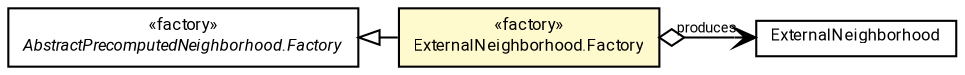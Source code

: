 #!/usr/local/bin/dot
#
# Class diagram 
# Generated by UMLGraph version R5_7_2-60-g0e99a6 (http://www.spinellis.gr/umlgraph/)
#

digraph G {
	graph [fontnames="svg"]
	edge [fontname="Roboto",fontsize=7,labelfontname="Roboto",labelfontsize=7,color="black"];
	node [fontname="Roboto",fontcolor="black",fontsize=8,shape=plaintext,margin=0,width=0,height=0];
	nodesep=0.15;
	ranksep=0.25;
	rankdir=LR;
	// de.lmu.ifi.dbs.elki.algorithm.outlier.spatial.neighborhood.AbstractPrecomputedNeighborhood.Factory<O>
	c4187480 [label=<<table title="de.lmu.ifi.dbs.elki.algorithm.outlier.spatial.neighborhood.AbstractPrecomputedNeighborhood.Factory" border="0" cellborder="1" cellspacing="0" cellpadding="2" href="AbstractPrecomputedNeighborhood.Factory.html" target="_parent">
		<tr><td><table border="0" cellspacing="0" cellpadding="1">
		<tr><td align="center" balign="center"> &#171;factory&#187; </td></tr>
		<tr><td align="center" balign="center"> <font face="Roboto"><i>AbstractPrecomputedNeighborhood.Factory</i></font> </td></tr>
		</table></td></tr>
		</table>>, URL="AbstractPrecomputedNeighborhood.Factory.html"];
	// de.lmu.ifi.dbs.elki.algorithm.outlier.spatial.neighborhood.ExternalNeighborhood
	c4187489 [label=<<table title="de.lmu.ifi.dbs.elki.algorithm.outlier.spatial.neighborhood.ExternalNeighborhood" border="0" cellborder="1" cellspacing="0" cellpadding="2" href="ExternalNeighborhood.html" target="_parent">
		<tr><td><table border="0" cellspacing="0" cellpadding="1">
		<tr><td align="center" balign="center"> <font face="Roboto">ExternalNeighborhood</font> </td></tr>
		</table></td></tr>
		</table>>, URL="ExternalNeighborhood.html"];
	// de.lmu.ifi.dbs.elki.algorithm.outlier.spatial.neighborhood.ExternalNeighborhood.Factory
	c4187490 [label=<<table title="de.lmu.ifi.dbs.elki.algorithm.outlier.spatial.neighborhood.ExternalNeighborhood.Factory" border="0" cellborder="1" cellspacing="0" cellpadding="2" bgcolor="lemonChiffon" href="ExternalNeighborhood.Factory.html" target="_parent">
		<tr><td><table border="0" cellspacing="0" cellpadding="1">
		<tr><td align="center" balign="center"> &#171;factory&#187; </td></tr>
		<tr><td align="center" balign="center"> <font face="Roboto">ExternalNeighborhood.Factory</font> </td></tr>
		</table></td></tr>
		</table>>, URL="ExternalNeighborhood.Factory.html"];
	// de.lmu.ifi.dbs.elki.algorithm.outlier.spatial.neighborhood.ExternalNeighborhood.Factory extends de.lmu.ifi.dbs.elki.algorithm.outlier.spatial.neighborhood.AbstractPrecomputedNeighborhood.Factory<O>
	c4187480 -> c4187490 [arrowtail=empty,dir=back,weight=10];
	// de.lmu.ifi.dbs.elki.algorithm.outlier.spatial.neighborhood.ExternalNeighborhood.Factory navhas de.lmu.ifi.dbs.elki.algorithm.outlier.spatial.neighborhood.ExternalNeighborhood
	c4187490 -> c4187489 [arrowhead=open,arrowtail=ediamond,dir=both,weight=3,label="produces"];
}

